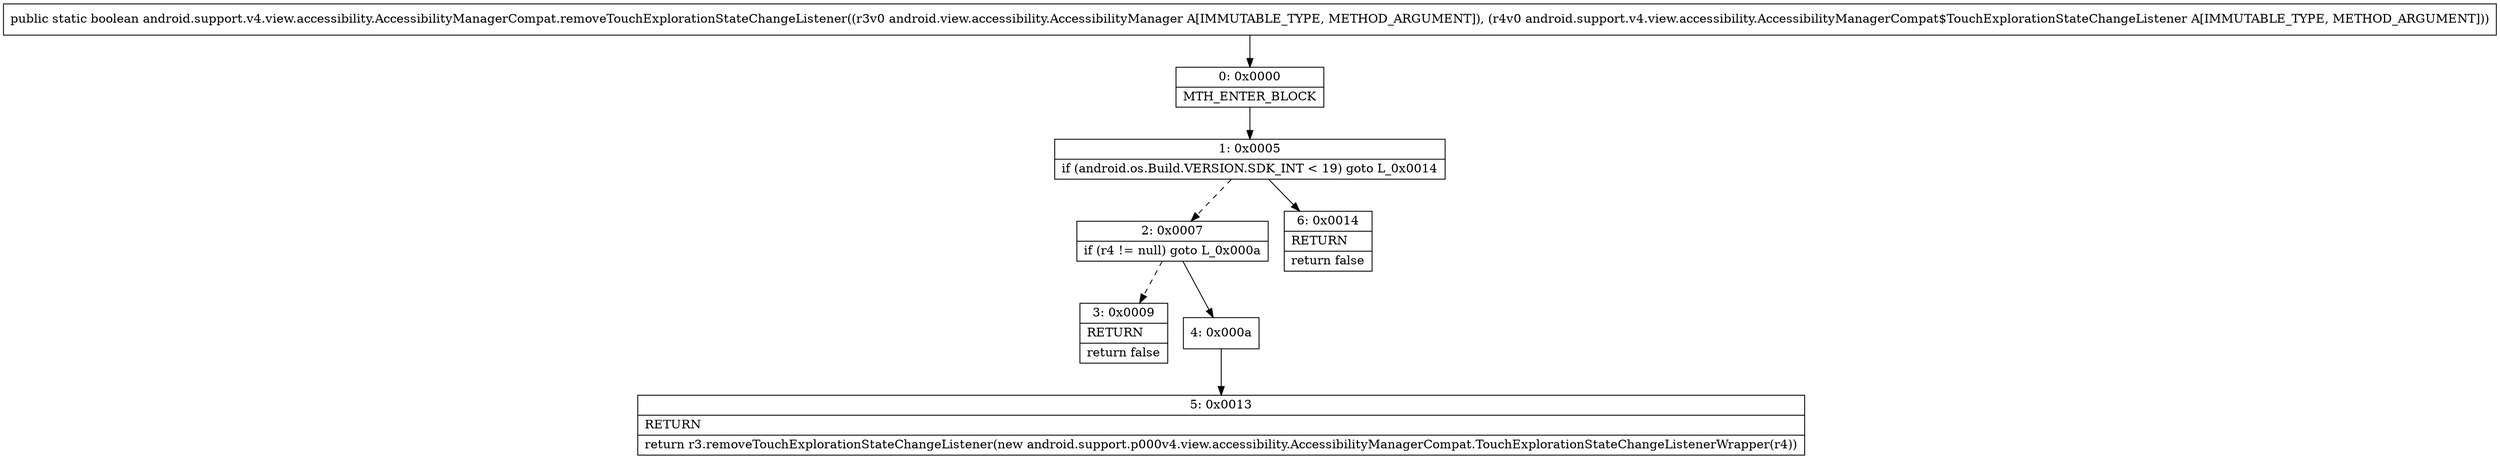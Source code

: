 digraph "CFG forandroid.support.v4.view.accessibility.AccessibilityManagerCompat.removeTouchExplorationStateChangeListener(Landroid\/view\/accessibility\/AccessibilityManager;Landroid\/support\/v4\/view\/accessibility\/AccessibilityManagerCompat$TouchExplorationStateChangeListener;)Z" {
Node_0 [shape=record,label="{0\:\ 0x0000|MTH_ENTER_BLOCK\l}"];
Node_1 [shape=record,label="{1\:\ 0x0005|if (android.os.Build.VERSION.SDK_INT \< 19) goto L_0x0014\l}"];
Node_2 [shape=record,label="{2\:\ 0x0007|if (r4 != null) goto L_0x000a\l}"];
Node_3 [shape=record,label="{3\:\ 0x0009|RETURN\l|return false\l}"];
Node_4 [shape=record,label="{4\:\ 0x000a}"];
Node_5 [shape=record,label="{5\:\ 0x0013|RETURN\l|return r3.removeTouchExplorationStateChangeListener(new android.support.p000v4.view.accessibility.AccessibilityManagerCompat.TouchExplorationStateChangeListenerWrapper(r4))\l}"];
Node_6 [shape=record,label="{6\:\ 0x0014|RETURN\l|return false\l}"];
MethodNode[shape=record,label="{public static boolean android.support.v4.view.accessibility.AccessibilityManagerCompat.removeTouchExplorationStateChangeListener((r3v0 android.view.accessibility.AccessibilityManager A[IMMUTABLE_TYPE, METHOD_ARGUMENT]), (r4v0 android.support.v4.view.accessibility.AccessibilityManagerCompat$TouchExplorationStateChangeListener A[IMMUTABLE_TYPE, METHOD_ARGUMENT])) }"];
MethodNode -> Node_0;
Node_0 -> Node_1;
Node_1 -> Node_2[style=dashed];
Node_1 -> Node_6;
Node_2 -> Node_3[style=dashed];
Node_2 -> Node_4;
Node_4 -> Node_5;
}

